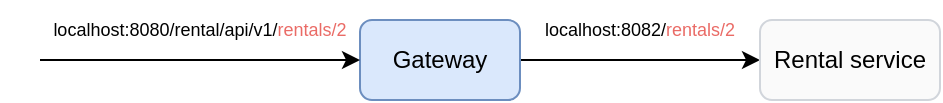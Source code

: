 <mxfile version="21.1.2" type="device">
  <diagram name="Page-1" id="Cua4vQGlo99FHH7aFQg-">
    <mxGraphModel dx="592" dy="356" grid="0" gridSize="10" guides="1" tooltips="1" connect="1" arrows="1" fold="1" page="1" pageScale="1" pageWidth="850" pageHeight="1100" background="none" math="0" shadow="0">
      <root>
        <mxCell id="0" />
        <mxCell id="1" parent="0" />
        <mxCell id="ilgEBAD7E1s25G6MxIeR-5" style="edgeStyle=orthogonalEdgeStyle;rounded=0;orthogonalLoop=1;jettySize=auto;html=1;entryX=0;entryY=0.5;entryDx=0;entryDy=0;" edge="1" parent="1" source="ilgEBAD7E1s25G6MxIeR-1" target="ilgEBAD7E1s25G6MxIeR-4">
          <mxGeometry relative="1" as="geometry" />
        </mxCell>
        <mxCell id="ilgEBAD7E1s25G6MxIeR-1" value="Gateway" style="rounded=1;whiteSpace=wrap;html=1;fontFamily=Helvetica;fillColor=#dae8fc;strokeColor=#6c8ebf;shadow=0;" vertex="1" parent="1">
          <mxGeometry x="360" y="280" width="80" height="40" as="geometry" />
        </mxCell>
        <mxCell id="ilgEBAD7E1s25G6MxIeR-2" value="" style="endArrow=classic;html=1;rounded=0;" edge="1" parent="1">
          <mxGeometry width="50" height="50" relative="1" as="geometry">
            <mxPoint x="200" y="300" as="sourcePoint" />
            <mxPoint x="360" y="300" as="targetPoint" />
          </mxGeometry>
        </mxCell>
        <mxCell id="ilgEBAD7E1s25G6MxIeR-3" value="localhost:8080/rental/api/v1/&lt;font color=&quot;#ea6b66&quot; style=&quot;font-size: 9px;&quot;&gt;rentals/2&lt;/font&gt;" style="text;html=1;strokeColor=none;fillColor=none;align=center;verticalAlign=middle;whiteSpace=wrap;rounded=0;fontFamily=Helvetica;fontSize=9;" vertex="1" parent="1">
          <mxGeometry x="180" y="270" width="200" height="30" as="geometry" />
        </mxCell>
        <mxCell id="ilgEBAD7E1s25G6MxIeR-4" value="Rental service" style="rounded=1;whiteSpace=wrap;html=1;fontFamily=Helvetica;strokeColor=#D1D5DB;fillColor=#FAFAFA;shadow=0;glass=0;" vertex="1" parent="1">
          <mxGeometry x="560" y="280" width="90" height="40" as="geometry" />
        </mxCell>
        <mxCell id="ilgEBAD7E1s25G6MxIeR-6" value="localhost:8082/&lt;font color=&quot;#ea6b66&quot; style=&quot;font-size: 9px;&quot;&gt;rentals/2&lt;/font&gt;" style="text;html=1;strokeColor=none;fillColor=none;align=center;verticalAlign=middle;whiteSpace=wrap;rounded=0;fontFamily=Helvetica;fontSize=9;" vertex="1" parent="1">
          <mxGeometry x="410" y="270" width="180" height="30" as="geometry" />
        </mxCell>
      </root>
    </mxGraphModel>
  </diagram>
</mxfile>
